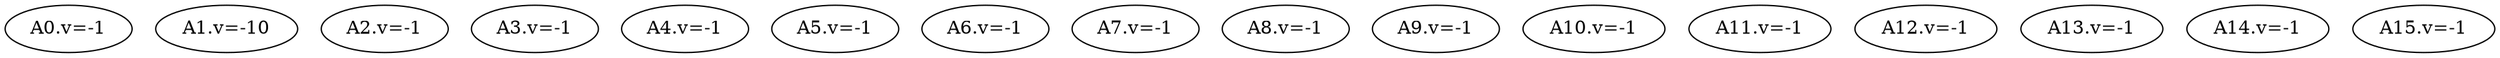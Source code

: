 digraph {
A0 [label="A0.v=-1"]
A1 [label="A1.v=-10"]
A2 [label="A2.v=-1"]
A3 [label="A3.v=-1"]
A4 [label="A4.v=-1"]
A5 [label="A5.v=-1"]
A6 [label="A6.v=-1"]
A7 [label="A7.v=-1"]
A8 [label="A8.v=-1"]
A9 [label="A9.v=-1"]
A10 [label="A10.v=-1"]
A11 [label="A11.v=-1"]
A12 [label="A12.v=-1"]
A13 [label="A13.v=-1"]
A14 [label="A14.v=-1"]
A15 [label="A15.v=-1"]
}
